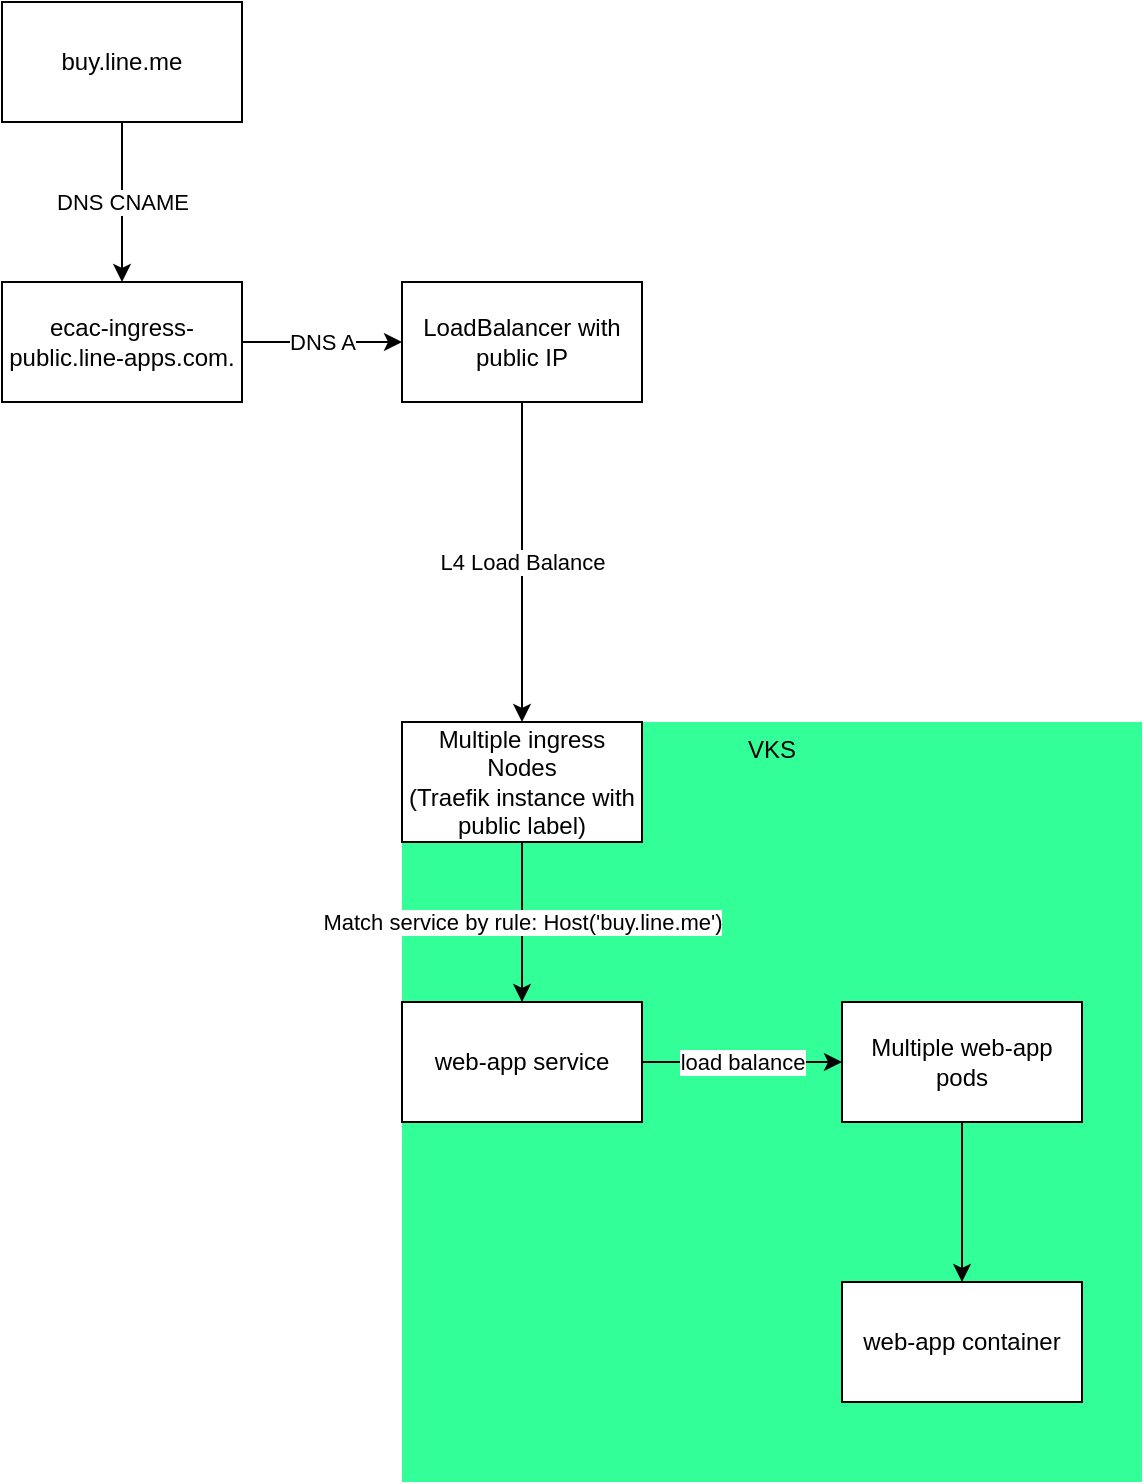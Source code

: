 <mxfile version="13.6.5" type="github">
  <diagram id="KRTKBKxZudRrld9R8o7Q" name="Page-1">
    <mxGraphModel dx="2066" dy="1131" grid="1" gridSize="10" guides="1" tooltips="1" connect="1" arrows="1" fold="1" page="1" pageScale="1" pageWidth="827" pageHeight="1169" math="0" shadow="0">
      <root>
        <mxCell id="0" />
        <mxCell id="1" parent="0" />
        <mxCell id="SDYtCLWi_q_EeFBWO2lE-3" value="DNS A" style="edgeStyle=orthogonalEdgeStyle;rounded=0;orthogonalLoop=1;jettySize=auto;html=1;" parent="1" source="SDYtCLWi_q_EeFBWO2lE-1" target="SDYtCLWi_q_EeFBWO2lE-2" edge="1">
          <mxGeometry relative="1" as="geometry" />
        </mxCell>
        <mxCell id="SDYtCLWi_q_EeFBWO2lE-1" value="ecac-ingress-public.line-apps.com." style="rounded=0;whiteSpace=wrap;html=1;" parent="1" vertex="1">
          <mxGeometry x="20" y="210" width="120" height="60" as="geometry" />
        </mxCell>
        <mxCell id="SDYtCLWi_q_EeFBWO2lE-16" value="DNS CNAME" style="edgeStyle=orthogonalEdgeStyle;rounded=0;orthogonalLoop=1;jettySize=auto;html=1;" parent="1" source="SDYtCLWi_q_EeFBWO2lE-14" target="SDYtCLWi_q_EeFBWO2lE-1" edge="1">
          <mxGeometry relative="1" as="geometry" />
        </mxCell>
        <mxCell id="SDYtCLWi_q_EeFBWO2lE-14" value="buy.line.me" style="rounded=0;whiteSpace=wrap;html=1;" parent="1" vertex="1">
          <mxGeometry x="20" y="70" width="120" height="60" as="geometry" />
        </mxCell>
        <mxCell id="SDYtCLWi_q_EeFBWO2lE-5" value="L4 Load Balance" style="edgeStyle=orthogonalEdgeStyle;rounded=0;orthogonalLoop=1;jettySize=auto;html=1;" parent="1" source="SDYtCLWi_q_EeFBWO2lE-2" target="SDYtCLWi_q_EeFBWO2lE-4" edge="1">
          <mxGeometry relative="1" as="geometry" />
        </mxCell>
        <mxCell id="SDYtCLWi_q_EeFBWO2lE-2" value="LoadBalancer with public IP" style="rounded=0;whiteSpace=wrap;html=1;" parent="1" vertex="1">
          <mxGeometry x="220" y="210" width="120" height="60" as="geometry" />
        </mxCell>
        <mxCell id="SDYtCLWi_q_EeFBWO2lE-17" value="VKS" style="group;fillColor=#33FF99;rounded=0;shadow=0;comic=0;glass=0;" parent="1" vertex="1" connectable="0">
          <mxGeometry x="220" y="430" width="370" height="380" as="geometry" />
        </mxCell>
        <mxCell id="SDYtCLWi_q_EeFBWO2lE-4" value="Multiple ingress Nodes &lt;br&gt;(Traefik instance with public label)" style="rounded=0;whiteSpace=wrap;html=1;" parent="SDYtCLWi_q_EeFBWO2lE-17" vertex="1">
          <mxGeometry width="120" height="60" as="geometry" />
        </mxCell>
        <mxCell id="SDYtCLWi_q_EeFBWO2lE-6" value="web-app service" style="rounded=0;whiteSpace=wrap;html=1;" parent="SDYtCLWi_q_EeFBWO2lE-17" vertex="1">
          <mxGeometry y="140" width="120" height="60" as="geometry" />
        </mxCell>
        <mxCell id="SDYtCLWi_q_EeFBWO2lE-7" value="Match service by rule: Host(&#39;buy.line.me&#39;)" style="edgeStyle=orthogonalEdgeStyle;rounded=0;orthogonalLoop=1;jettySize=auto;html=1;align=center;" parent="SDYtCLWi_q_EeFBWO2lE-17" source="SDYtCLWi_q_EeFBWO2lE-4" target="SDYtCLWi_q_EeFBWO2lE-6" edge="1">
          <mxGeometry relative="1" as="geometry" />
        </mxCell>
        <mxCell id="SDYtCLWi_q_EeFBWO2lE-8" value="Multiple web-app pods" style="rounded=0;whiteSpace=wrap;html=1;" parent="SDYtCLWi_q_EeFBWO2lE-17" vertex="1">
          <mxGeometry x="220" y="140" width="120" height="60" as="geometry" />
        </mxCell>
        <mxCell id="SDYtCLWi_q_EeFBWO2lE-9" value="load balance" style="edgeStyle=orthogonalEdgeStyle;rounded=0;orthogonalLoop=1;jettySize=auto;html=1;" parent="SDYtCLWi_q_EeFBWO2lE-17" source="SDYtCLWi_q_EeFBWO2lE-6" target="SDYtCLWi_q_EeFBWO2lE-8" edge="1">
          <mxGeometry relative="1" as="geometry" />
        </mxCell>
        <mxCell id="SDYtCLWi_q_EeFBWO2lE-10" value="web-app container" style="rounded=0;whiteSpace=wrap;html=1;" parent="SDYtCLWi_q_EeFBWO2lE-17" vertex="1">
          <mxGeometry x="220" y="280" width="120" height="60" as="geometry" />
        </mxCell>
        <mxCell id="SDYtCLWi_q_EeFBWO2lE-11" value="" style="edgeStyle=orthogonalEdgeStyle;rounded=0;orthogonalLoop=1;jettySize=auto;html=1;" parent="SDYtCLWi_q_EeFBWO2lE-17" source="SDYtCLWi_q_EeFBWO2lE-8" target="SDYtCLWi_q_EeFBWO2lE-10" edge="1">
          <mxGeometry relative="1" as="geometry" />
        </mxCell>
      </root>
    </mxGraphModel>
  </diagram>
</mxfile>
